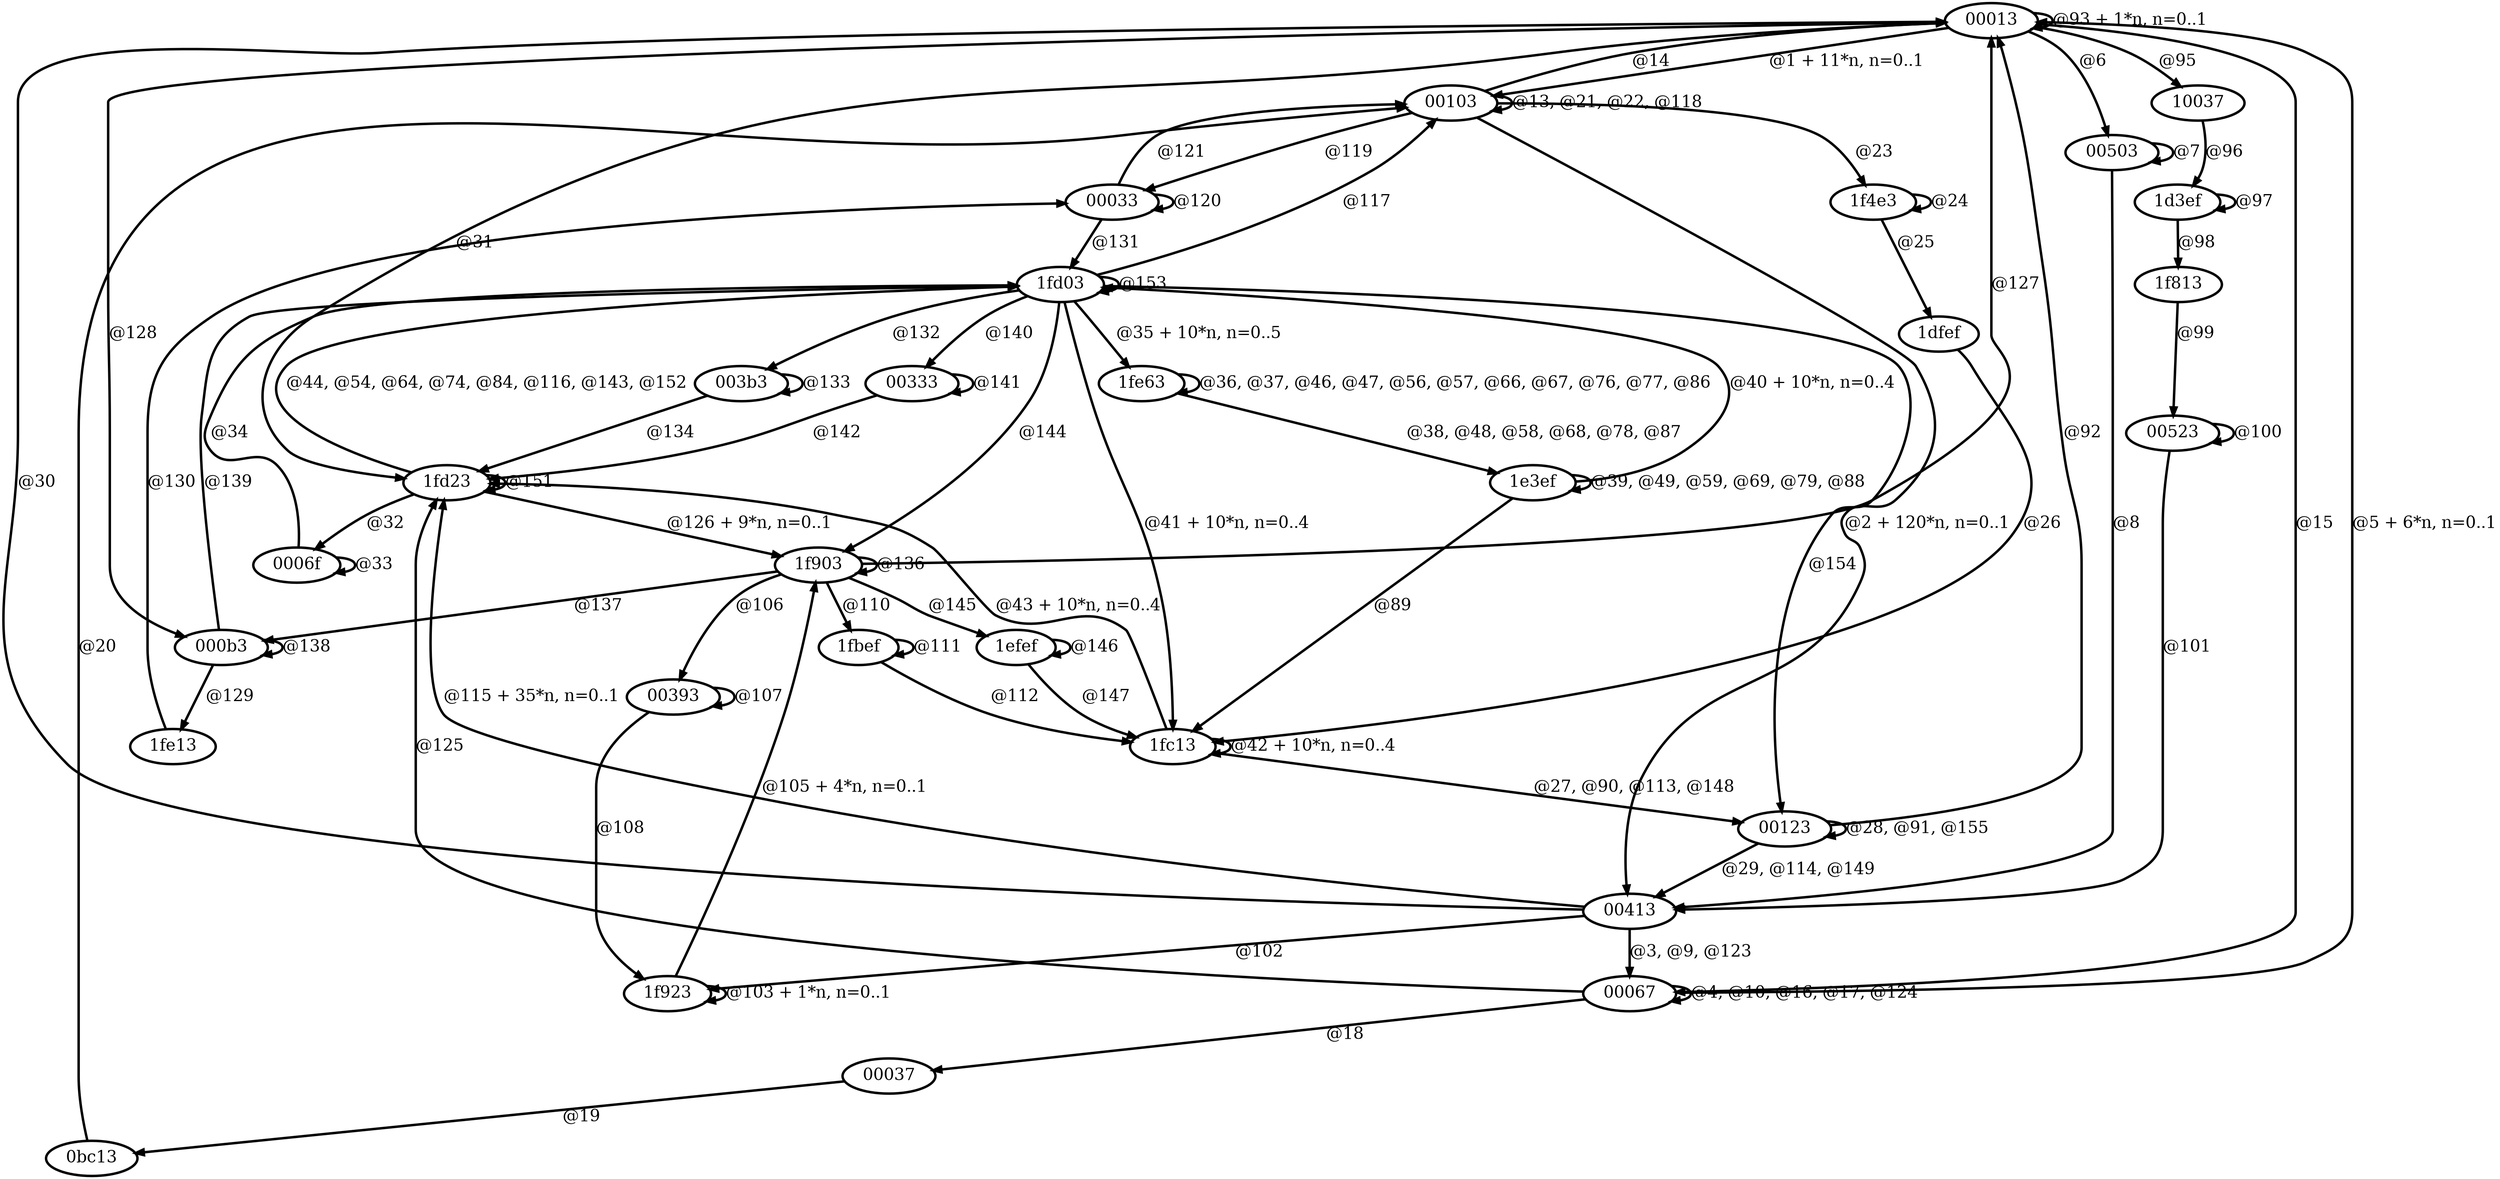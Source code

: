 digraph G {
        node [style=rounded, penwidth=3, fontsize=20, shape=oval];
        "00013" -> "00103" [label="@1 + 11*n, n=0..1", color=black,arrowsize=1,style=bold,penwidth=3,fontsize=20];
"00103" -> "00413" [label="@2 + 120*n, n=0..1", color=black,arrowsize=1,style=bold,penwidth=3,fontsize=20];
"00413" -> "00067" [label="@3, @9, @123", color=black,arrowsize=1,style=bold,penwidth=3,fontsize=20];
"00067" -> "00067" [label="@4, @10, @16, @17, @124", color=black,arrowsize=1,style=bold,penwidth=3,fontsize=20];
"00067" -> "00013" [label="@5 + 6*n, n=0..1", color=black,arrowsize=1,style=bold,penwidth=3,fontsize=20];
"00013" -> "00503" [label="@6", color=black,arrowsize=1,style=bold,penwidth=3,fontsize=20];
"00503" -> "00503" [label="@7", color=black,arrowsize=1,style=bold,penwidth=3,fontsize=20];
"00503" -> "00413" [label="@8", color=black,arrowsize=1,style=bold,penwidth=3,fontsize=20];
"00103" -> "00103" [label="@13, @21, @22, @118", color=black,arrowsize=1,style=bold,penwidth=3,fontsize=20];
"00103" -> "00013" [label="@14", color=black,arrowsize=1,style=bold,penwidth=3,fontsize=20];
"00013" -> "00067" [label="@15", color=black,arrowsize=1,style=bold,penwidth=3,fontsize=20];
"00067" -> "00037" [label="@18", color=black,arrowsize=1,style=bold,penwidth=3,fontsize=20];
"00037" -> "0bc13" [label="@19", color=black,arrowsize=1,style=bold,penwidth=3,fontsize=20];
"0bc13" -> "00103" [label="@20", color=black,arrowsize=1,style=bold,penwidth=3,fontsize=20];
"00103" -> "1f4e3" [label="@23", color=black,arrowsize=1,style=bold,penwidth=3,fontsize=20];
"1f4e3" -> "1f4e3" [label="@24", color=black,arrowsize=1,style=bold,penwidth=3,fontsize=20];
"1f4e3" -> "1dfef" [label="@25", color=black,arrowsize=1,style=bold,penwidth=3,fontsize=20];
"1dfef" -> "1fc13" [label="@26", color=black,arrowsize=1,style=bold,penwidth=3,fontsize=20];
"1fc13" -> "00123" [label="@27, @90, @113, @148", color=black,arrowsize=1,style=bold,penwidth=3,fontsize=20];
"00123" -> "00123" [label="@28, @91, @155", color=black,arrowsize=1,style=bold,penwidth=3,fontsize=20];
"00123" -> "00413" [label="@29, @114, @149", color=black,arrowsize=1,style=bold,penwidth=3,fontsize=20];
"00413" -> "00013" [label="@30", color=black,arrowsize=1,style=bold,penwidth=3,fontsize=20];
"00013" -> "1fd23" [label="@31", color=black,arrowsize=1,style=bold,penwidth=3,fontsize=20];
"1fd23" -> "0006f" [label="@32", color=black,arrowsize=1,style=bold,penwidth=3,fontsize=20];
"0006f" -> "0006f" [label="@33", color=black,arrowsize=1,style=bold,penwidth=3,fontsize=20];
"0006f" -> "1fd03" [label="@34", color=black,arrowsize=1,style=bold,penwidth=3,fontsize=20];
"1fd03" -> "1fe63" [label="@35 + 10*n, n=0..5", color=black,arrowsize=1,style=bold,penwidth=3,fontsize=20];
"1fe63" -> "1fe63" [label="@36, @37, @46, @47, @56, @57, @66, @67, @76, @77, @86", color=black,arrowsize=1,style=bold,penwidth=3,fontsize=20];
"1fe63" -> "1e3ef" [label="@38, @48, @58, @68, @78, @87", color=black,arrowsize=1,style=bold,penwidth=3,fontsize=20];
"1e3ef" -> "1e3ef" [label="@39, @49, @59, @69, @79, @88", color=black,arrowsize=1,style=bold,penwidth=3,fontsize=20];
"1e3ef" -> "1fd03" [label="@40 + 10*n, n=0..4", color=black,arrowsize=1,style=bold,penwidth=3,fontsize=20];
"1fd03" -> "1fc13" [label="@41 + 10*n, n=0..4", color=black,arrowsize=1,style=bold,penwidth=3,fontsize=20];
"1fc13" -> "1fc13" [label="@42 + 10*n, n=0..4", color=black,arrowsize=1,style=bold,penwidth=3,fontsize=20];
"1fc13" -> "1fd23" [label="@43 + 10*n, n=0..4", color=black,arrowsize=1,style=bold,penwidth=3,fontsize=20];
"1fd23" -> "1fd03" [label="@44, @54, @64, @74, @84, @116, @143, @152", color=black,arrowsize=1,style=bold,penwidth=3,fontsize=20];
"1e3ef" -> "1fc13" [label="@89", color=black,arrowsize=1,style=bold,penwidth=3,fontsize=20];
"00123" -> "00013" [label="@92", color=black,arrowsize=1,style=bold,penwidth=3,fontsize=20];
"00013" -> "00013" [label="@93 + 1*n, n=0..1", color=black,arrowsize=1,style=bold,penwidth=3,fontsize=20];
"00013" -> "10037" [label="@95", color=black,arrowsize=1,style=bold,penwidth=3,fontsize=20];
"10037" -> "1d3ef" [label="@96", color=black,arrowsize=1,style=bold,penwidth=3,fontsize=20];
"1d3ef" -> "1d3ef" [label="@97", color=black,arrowsize=1,style=bold,penwidth=3,fontsize=20];
"1d3ef" -> "1f813" [label="@98", color=black,arrowsize=1,style=bold,penwidth=3,fontsize=20];
"1f813" -> "00523" [label="@99", color=black,arrowsize=1,style=bold,penwidth=3,fontsize=20];
"00523" -> "00523" [label="@100", color=black,arrowsize=1,style=bold,penwidth=3,fontsize=20];
"00523" -> "00413" [label="@101", color=black,arrowsize=1,style=bold,penwidth=3,fontsize=20];
"00413" -> "1f923" [label="@102", color=black,arrowsize=1,style=bold,penwidth=3,fontsize=20];
"1f923" -> "1f923" [label="@103 + 1*n, n=0..1", color=black,arrowsize=1,style=bold,penwidth=3,fontsize=20];
"1f923" -> "1f903" [label="@105 + 4*n, n=0..1", color=black,arrowsize=1,style=bold,penwidth=3,fontsize=20];
"1f903" -> "00393" [label="@106", color=black,arrowsize=1,style=bold,penwidth=3,fontsize=20];
"00393" -> "00393" [label="@107", color=black,arrowsize=1,style=bold,penwidth=3,fontsize=20];
"00393" -> "1f923" [label="@108", color=black,arrowsize=1,style=bold,penwidth=3,fontsize=20];
"1f903" -> "1fbef" [label="@110", color=black,arrowsize=1,style=bold,penwidth=3,fontsize=20];
"1fbef" -> "1fbef" [label="@111", color=black,arrowsize=1,style=bold,penwidth=3,fontsize=20];
"1fbef" -> "1fc13" [label="@112", color=black,arrowsize=1,style=bold,penwidth=3,fontsize=20];
"00413" -> "1fd23" [label="@115 + 35*n, n=0..1", color=black,arrowsize=1,style=bold,penwidth=3,fontsize=20];
"1fd03" -> "00103" [label="@117", color=black,arrowsize=1,style=bold,penwidth=3,fontsize=20];
"00103" -> "00033" [label="@119", color=black,arrowsize=1,style=bold,penwidth=3,fontsize=20];
"00033" -> "00033" [label="@120", color=black,arrowsize=1,style=bold,penwidth=3,fontsize=20];
"00033" -> "00103" [label="@121", color=black,arrowsize=1,style=bold,penwidth=3,fontsize=20];
"00067" -> "1fd23" [label="@125", color=black,arrowsize=1,style=bold,penwidth=3,fontsize=20];
"1fd23" -> "1f903" [label="@126 + 9*n, n=0..1", color=black,arrowsize=1,style=bold,penwidth=3,fontsize=20];
"1f903" -> "00013" [label="@127", color=black,arrowsize=1,style=bold,penwidth=3,fontsize=20];
"00013" -> "000b3" [label="@128", color=black,arrowsize=1,style=bold,penwidth=3,fontsize=20];
"000b3" -> "1fe13" [label="@129", color=black,arrowsize=1,style=bold,penwidth=3,fontsize=20];
"1fe13" -> "00033" [label="@130", color=black,arrowsize=1,style=bold,penwidth=3,fontsize=20];
"00033" -> "1fd03" [label="@131", color=black,arrowsize=1,style=bold,penwidth=3,fontsize=20];
"1fd03" -> "003b3" [label="@132", color=black,arrowsize=1,style=bold,penwidth=3,fontsize=20];
"003b3" -> "003b3" [label="@133", color=black,arrowsize=1,style=bold,penwidth=3,fontsize=20];
"003b3" -> "1fd23" [label="@134", color=black,arrowsize=1,style=bold,penwidth=3,fontsize=20];
"1f903" -> "1f903" [label="@136", color=black,arrowsize=1,style=bold,penwidth=3,fontsize=20];
"1f903" -> "000b3" [label="@137", color=black,arrowsize=1,style=bold,penwidth=3,fontsize=20];
"000b3" -> "000b3" [label="@138", color=black,arrowsize=1,style=bold,penwidth=3,fontsize=20];
"000b3" -> "1fd03" [label="@139", color=black,arrowsize=1,style=bold,penwidth=3,fontsize=20];
"1fd03" -> "00333" [label="@140", color=black,arrowsize=1,style=bold,penwidth=3,fontsize=20];
"00333" -> "00333" [label="@141", color=black,arrowsize=1,style=bold,penwidth=3,fontsize=20];
"00333" -> "1fd23" [label="@142", color=black,arrowsize=1,style=bold,penwidth=3,fontsize=20];
"1fd03" -> "1f903" [label="@144", color=black,arrowsize=1,style=bold,penwidth=3,fontsize=20];
"1f903" -> "1efef" [label="@145", color=black,arrowsize=1,style=bold,penwidth=3,fontsize=20];
"1efef" -> "1efef" [label="@146", color=black,arrowsize=1,style=bold,penwidth=3,fontsize=20];
"1efef" -> "1fc13" [label="@147", color=black,arrowsize=1,style=bold,penwidth=3,fontsize=20];
"1fd23" -> "1fd23" [label="@151", color=black,arrowsize=1,style=bold,penwidth=3,fontsize=20];
"1fd03" -> "1fd03" [label="@153", color=black,arrowsize=1,style=bold,penwidth=3,fontsize=20];
"1fd03" -> "00123" [label="@154", color=black,arrowsize=1,style=bold,penwidth=3,fontsize=20];
}
